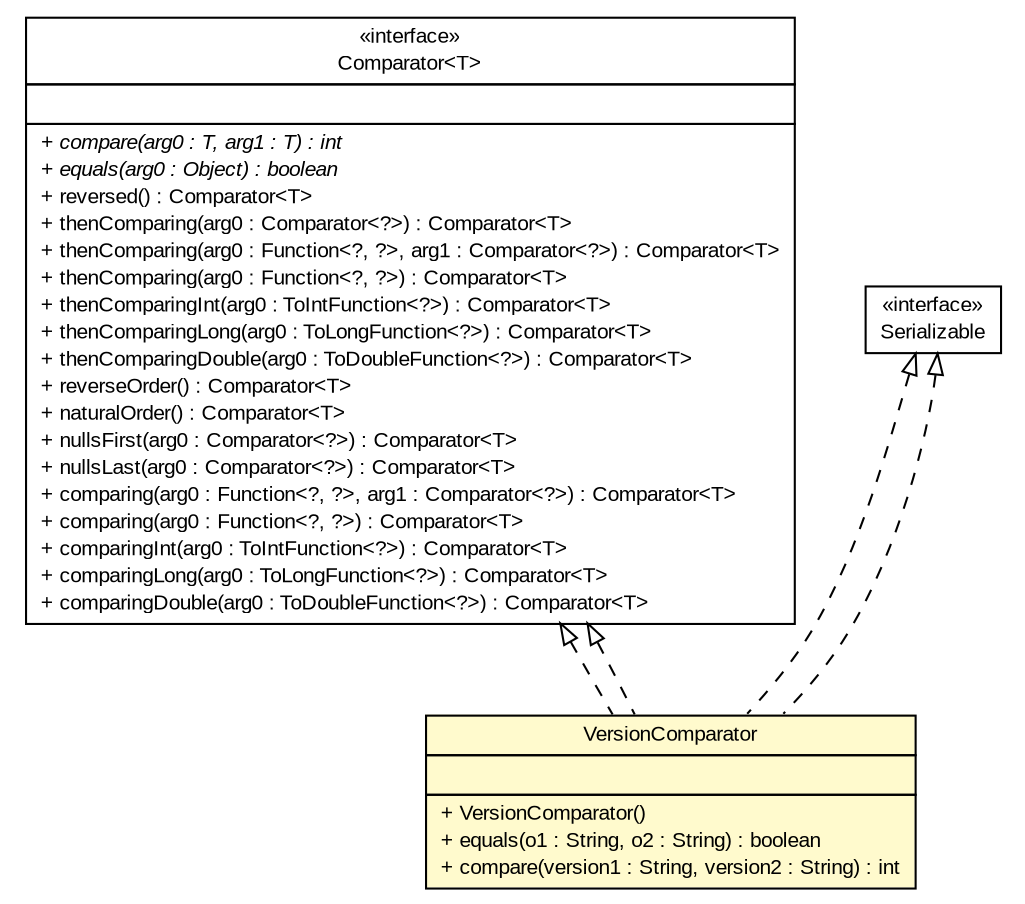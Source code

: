 #!/usr/local/bin/dot
#
# Class diagram 
# Generated by UMLGraph version R5_6-24-gf6e263 (http://www.umlgraph.org/)
#

digraph G {
	edge [fontname="arial",fontsize=10,labelfontname="arial",labelfontsize=10];
	node [fontname="arial",fontsize=10,shape=plaintext];
	nodesep=0.25;
	ranksep=0.5;
	// gov.sandia.cf.model.comparator.VersionComparator
	c440078 [label=<<table title="gov.sandia.cf.model.comparator.VersionComparator" border="0" cellborder="1" cellspacing="0" cellpadding="2" port="p" bgcolor="lemonChiffon" href="./VersionComparator.html">
		<tr><td><table border="0" cellspacing="0" cellpadding="1">
<tr><td align="center" balign="center"> VersionComparator </td></tr>
		</table></td></tr>
		<tr><td><table border="0" cellspacing="0" cellpadding="1">
<tr><td align="left" balign="left">  </td></tr>
		</table></td></tr>
		<tr><td><table border="0" cellspacing="0" cellpadding="1">
<tr><td align="left" balign="left"> + VersionComparator() </td></tr>
<tr><td align="left" balign="left"> + equals(o1 : String, o2 : String) : boolean </td></tr>
<tr><td align="left" balign="left"> + compare(version1 : String, version2 : String) : int </td></tr>
		</table></td></tr>
		</table>>, URL="./VersionComparator.html", fontname="arial", fontcolor="black", fontsize=10.0];
	//gov.sandia.cf.model.comparator.VersionComparator implements java.util.Comparator<T>
	c440460:p -> c440078:p [dir=back,arrowtail=empty,style=dashed];
	//gov.sandia.cf.model.comparator.VersionComparator implements java.io.Serializable
	c440461:p -> c440078:p [dir=back,arrowtail=empty,style=dashed];
	//gov.sandia.cf.model.comparator.VersionComparator implements java.util.Comparator<T>
	c440460:p -> c440078:p [dir=back,arrowtail=empty,style=dashed];
	//gov.sandia.cf.model.comparator.VersionComparator implements java.io.Serializable
	c440461:p -> c440078:p [dir=back,arrowtail=empty,style=dashed];
	// java.io.Serializable
	c440461 [label=<<table title="java.io.Serializable" border="0" cellborder="1" cellspacing="0" cellpadding="2" port="p" href="http://java.sun.com/j2se/1.4.2/docs/api/java/io/Serializable.html">
		<tr><td><table border="0" cellspacing="0" cellpadding="1">
<tr><td align="center" balign="center"> &#171;interface&#187; </td></tr>
<tr><td align="center" balign="center"> Serializable </td></tr>
		</table></td></tr>
		</table>>, URL="http://java.sun.com/j2se/1.4.2/docs/api/java/io/Serializable.html", fontname="arial", fontcolor="black", fontsize=10.0];
	// java.util.Comparator<T>
	c440460 [label=<<table title="java.util.Comparator" border="0" cellborder="1" cellspacing="0" cellpadding="2" port="p" href="http://java.sun.com/j2se/1.4.2/docs/api/java/util/Comparator.html">
		<tr><td><table border="0" cellspacing="0" cellpadding="1">
<tr><td align="center" balign="center"> &#171;interface&#187; </td></tr>
<tr><td align="center" balign="center"> Comparator&lt;T&gt; </td></tr>
		</table></td></tr>
		<tr><td><table border="0" cellspacing="0" cellpadding="1">
<tr><td align="left" balign="left">  </td></tr>
		</table></td></tr>
		<tr><td><table border="0" cellspacing="0" cellpadding="1">
<tr><td align="left" balign="left"><font face="arial italic" point-size="10.0"> + compare(arg0 : T, arg1 : T) : int </font></td></tr>
<tr><td align="left" balign="left"><font face="arial italic" point-size="10.0"> + equals(arg0 : Object) : boolean </font></td></tr>
<tr><td align="left" balign="left"> + reversed() : Comparator&lt;T&gt; </td></tr>
<tr><td align="left" balign="left"> + thenComparing(arg0 : Comparator&lt;?&gt;) : Comparator&lt;T&gt; </td></tr>
<tr><td align="left" balign="left"> + thenComparing(arg0 : Function&lt;?, ?&gt;, arg1 : Comparator&lt;?&gt;) : Comparator&lt;T&gt; </td></tr>
<tr><td align="left" balign="left"> + thenComparing(arg0 : Function&lt;?, ?&gt;) : Comparator&lt;T&gt; </td></tr>
<tr><td align="left" balign="left"> + thenComparingInt(arg0 : ToIntFunction&lt;?&gt;) : Comparator&lt;T&gt; </td></tr>
<tr><td align="left" balign="left"> + thenComparingLong(arg0 : ToLongFunction&lt;?&gt;) : Comparator&lt;T&gt; </td></tr>
<tr><td align="left" balign="left"> + thenComparingDouble(arg0 : ToDoubleFunction&lt;?&gt;) : Comparator&lt;T&gt; </td></tr>
<tr><td align="left" balign="left"> + reverseOrder() : Comparator&lt;T&gt; </td></tr>
<tr><td align="left" balign="left"> + naturalOrder() : Comparator&lt;T&gt; </td></tr>
<tr><td align="left" balign="left"> + nullsFirst(arg0 : Comparator&lt;?&gt;) : Comparator&lt;T&gt; </td></tr>
<tr><td align="left" balign="left"> + nullsLast(arg0 : Comparator&lt;?&gt;) : Comparator&lt;T&gt; </td></tr>
<tr><td align="left" balign="left"> + comparing(arg0 : Function&lt;?, ?&gt;, arg1 : Comparator&lt;?&gt;) : Comparator&lt;T&gt; </td></tr>
<tr><td align="left" balign="left"> + comparing(arg0 : Function&lt;?, ?&gt;) : Comparator&lt;T&gt; </td></tr>
<tr><td align="left" balign="left"> + comparingInt(arg0 : ToIntFunction&lt;?&gt;) : Comparator&lt;T&gt; </td></tr>
<tr><td align="left" balign="left"> + comparingLong(arg0 : ToLongFunction&lt;?&gt;) : Comparator&lt;T&gt; </td></tr>
<tr><td align="left" balign="left"> + comparingDouble(arg0 : ToDoubleFunction&lt;?&gt;) : Comparator&lt;T&gt; </td></tr>
		</table></td></tr>
		</table>>, URL="http://java.sun.com/j2se/1.4.2/docs/api/java/util/Comparator.html", fontname="arial", fontcolor="black", fontsize=10.0];
}

